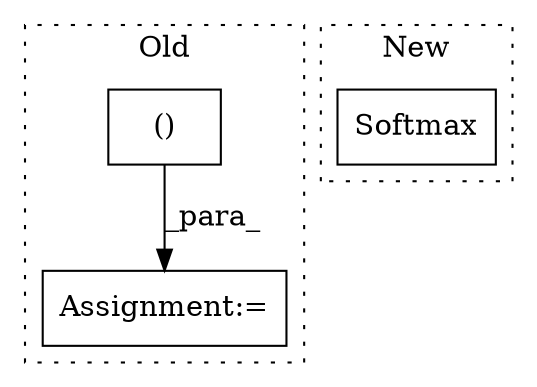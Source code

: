 digraph G {
subgraph cluster0 {
1 [label="()" a="106" s="1947" l="27" shape="box"];
3 [label="Assignment:=" a="7" s="2295" l="1" shape="box"];
label = "Old";
style="dotted";
}
subgraph cluster1 {
2 [label="Softmax" a="32" s="1727,1741" l="8,1" shape="box"];
label = "New";
style="dotted";
}
1 -> 3 [label="_para_"];
}